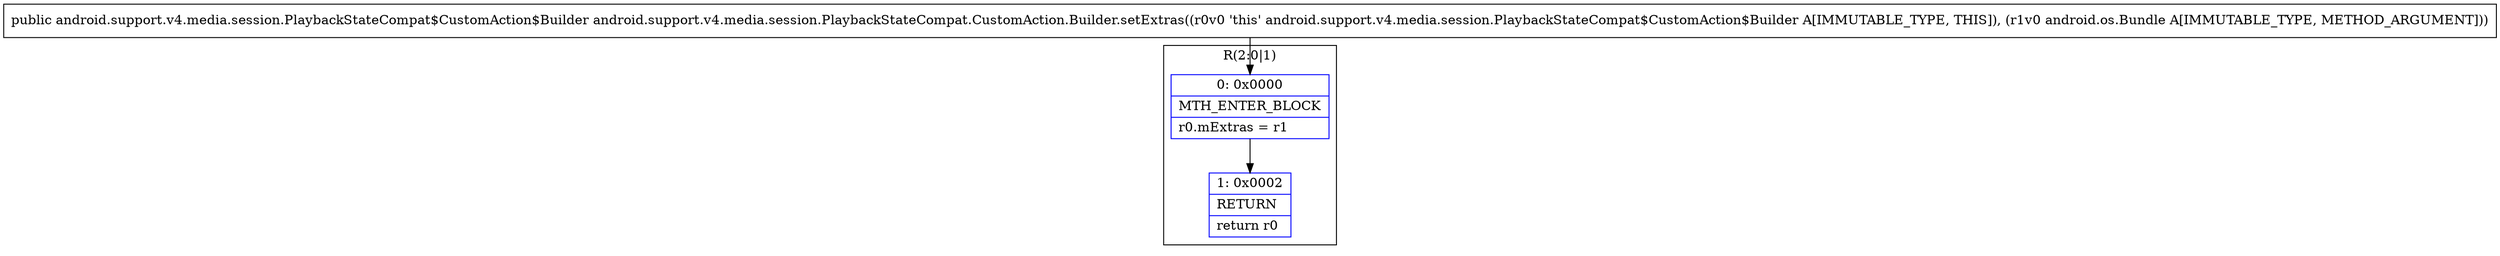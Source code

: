 digraph "CFG forandroid.support.v4.media.session.PlaybackStateCompat.CustomAction.Builder.setExtras(Landroid\/os\/Bundle;)Landroid\/support\/v4\/media\/session\/PlaybackStateCompat$CustomAction$Builder;" {
subgraph cluster_Region_1091783134 {
label = "R(2:0|1)";
node [shape=record,color=blue];
Node_0 [shape=record,label="{0\:\ 0x0000|MTH_ENTER_BLOCK\l|r0.mExtras = r1\l}"];
Node_1 [shape=record,label="{1\:\ 0x0002|RETURN\l|return r0\l}"];
}
MethodNode[shape=record,label="{public android.support.v4.media.session.PlaybackStateCompat$CustomAction$Builder android.support.v4.media.session.PlaybackStateCompat.CustomAction.Builder.setExtras((r0v0 'this' android.support.v4.media.session.PlaybackStateCompat$CustomAction$Builder A[IMMUTABLE_TYPE, THIS]), (r1v0 android.os.Bundle A[IMMUTABLE_TYPE, METHOD_ARGUMENT])) }"];
MethodNode -> Node_0;
Node_0 -> Node_1;
}

